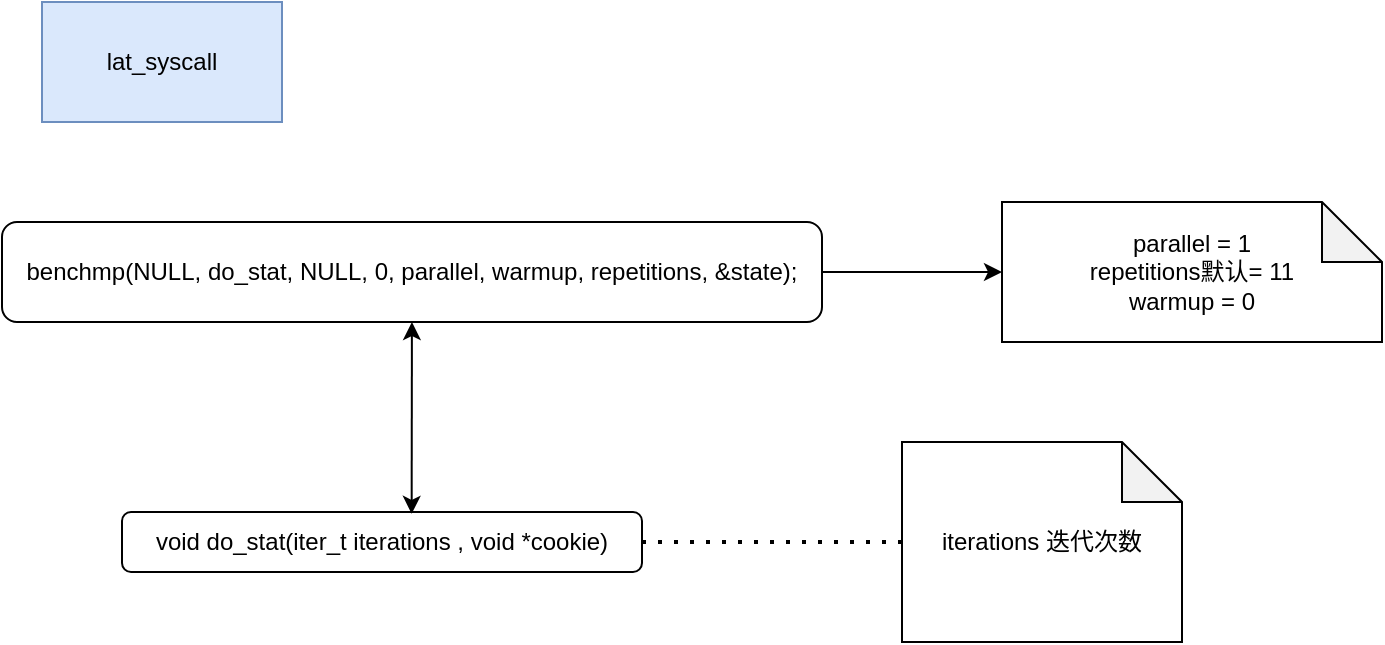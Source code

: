 <mxfile version="14.5.10" type="github">
  <diagram id="w515ReR_TKafEE0ZfhJa" name="Page-1">
    <mxGraphModel dx="981" dy="502" grid="1" gridSize="10" guides="1" tooltips="1" connect="1" arrows="1" fold="1" page="1" pageScale="1" pageWidth="827" pageHeight="1169" math="0" shadow="0">
      <root>
        <mxCell id="0" />
        <mxCell id="1" parent="0" />
        <mxCell id="7V0xZhp26_kXLlLuevMC-2" value="lat_syscall" style="rounded=0;whiteSpace=wrap;html=1;fillColor=#dae8fc;strokeColor=#6c8ebf;" vertex="1" parent="1">
          <mxGeometry x="40" y="20" width="120" height="60" as="geometry" />
        </mxCell>
        <mxCell id="7V0xZhp26_kXLlLuevMC-4" value="&lt;div&gt;benchmp(NULL, do_stat, NULL, 0, parallel, warmup, repetitions, &amp;amp;state);&lt;/div&gt;" style="rounded=1;whiteSpace=wrap;html=1;" vertex="1" parent="1">
          <mxGeometry x="20" y="130" width="410" height="50" as="geometry" />
        </mxCell>
        <mxCell id="7V0xZhp26_kXLlLuevMC-5" value="&lt;div&gt;parallel = 1&lt;/div&gt;&lt;div&gt;repetitions默认= 11&lt;/div&gt;&lt;div&gt;warmup = 0&lt;/div&gt;" style="shape=note;whiteSpace=wrap;html=1;backgroundOutline=1;darkOpacity=0.05;" vertex="1" parent="1">
          <mxGeometry x="520" y="120" width="190" height="70" as="geometry" />
        </mxCell>
        <mxCell id="7V0xZhp26_kXLlLuevMC-6" value="&lt;div&gt;void do_stat(iter_t iterations , void *cookie)&lt;/div&gt;" style="rounded=1;whiteSpace=wrap;html=1;" vertex="1" parent="1">
          <mxGeometry x="80" y="275" width="260" height="30" as="geometry" />
        </mxCell>
        <mxCell id="7V0xZhp26_kXLlLuevMC-7" value="iterations 迭代次数" style="shape=note;whiteSpace=wrap;html=1;backgroundOutline=1;darkOpacity=0.05;" vertex="1" parent="1">
          <mxGeometry x="470" y="240" width="140" height="100" as="geometry" />
        </mxCell>
        <mxCell id="7V0xZhp26_kXLlLuevMC-8" value="" style="endArrow=none;dashed=1;html=1;dashPattern=1 3;strokeWidth=2;" edge="1" parent="1" source="7V0xZhp26_kXLlLuevMC-6" target="7V0xZhp26_kXLlLuevMC-7">
          <mxGeometry width="50" height="50" relative="1" as="geometry">
            <mxPoint x="340" y="300" as="sourcePoint" />
            <mxPoint x="390" y="250" as="targetPoint" />
          </mxGeometry>
        </mxCell>
        <mxCell id="7V0xZhp26_kXLlLuevMC-9" value="" style="endArrow=classic;startArrow=classic;html=1;exitX=0.557;exitY=0.031;exitDx=0;exitDy=0;exitPerimeter=0;" edge="1" parent="1" source="7V0xZhp26_kXLlLuevMC-6" target="7V0xZhp26_kXLlLuevMC-4">
          <mxGeometry width="50" height="50" relative="1" as="geometry">
            <mxPoint x="170" y="280" as="sourcePoint" />
            <mxPoint x="220" y="230" as="targetPoint" />
          </mxGeometry>
        </mxCell>
        <mxCell id="7V0xZhp26_kXLlLuevMC-10" value="" style="endArrow=classic;html=1;entryX=0;entryY=0.5;entryDx=0;entryDy=0;entryPerimeter=0;exitX=1;exitY=0.5;exitDx=0;exitDy=0;" edge="1" parent="1" source="7V0xZhp26_kXLlLuevMC-4" target="7V0xZhp26_kXLlLuevMC-5">
          <mxGeometry width="50" height="50" relative="1" as="geometry">
            <mxPoint x="410" y="210" as="sourcePoint" />
            <mxPoint x="460" y="160" as="targetPoint" />
          </mxGeometry>
        </mxCell>
        <mxCell id="7V0xZhp26_kXLlLuevMC-11" style="edgeStyle=orthogonalEdgeStyle;rounded=0;orthogonalLoop=1;jettySize=auto;html=1;exitX=0.5;exitY=1;exitDx=0;exitDy=0;exitPerimeter=0;" edge="1" parent="1" source="7V0xZhp26_kXLlLuevMC-5" target="7V0xZhp26_kXLlLuevMC-5">
          <mxGeometry relative="1" as="geometry" />
        </mxCell>
      </root>
    </mxGraphModel>
  </diagram>
</mxfile>
